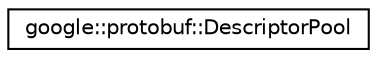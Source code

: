 digraph "类继承关系图"
{
 // LATEX_PDF_SIZE
  edge [fontname="Helvetica",fontsize="10",labelfontname="Helvetica",labelfontsize="10"];
  node [fontname="Helvetica",fontsize="10",shape=record];
  rankdir="LR";
  Node0 [label="google::protobuf::DescriptorPool",height=0.2,width=0.4,color="black", fillcolor="white", style="filled",URL="$classgoogle_1_1protobuf_1_1DescriptorPool.html",tooltip=" "];
}
